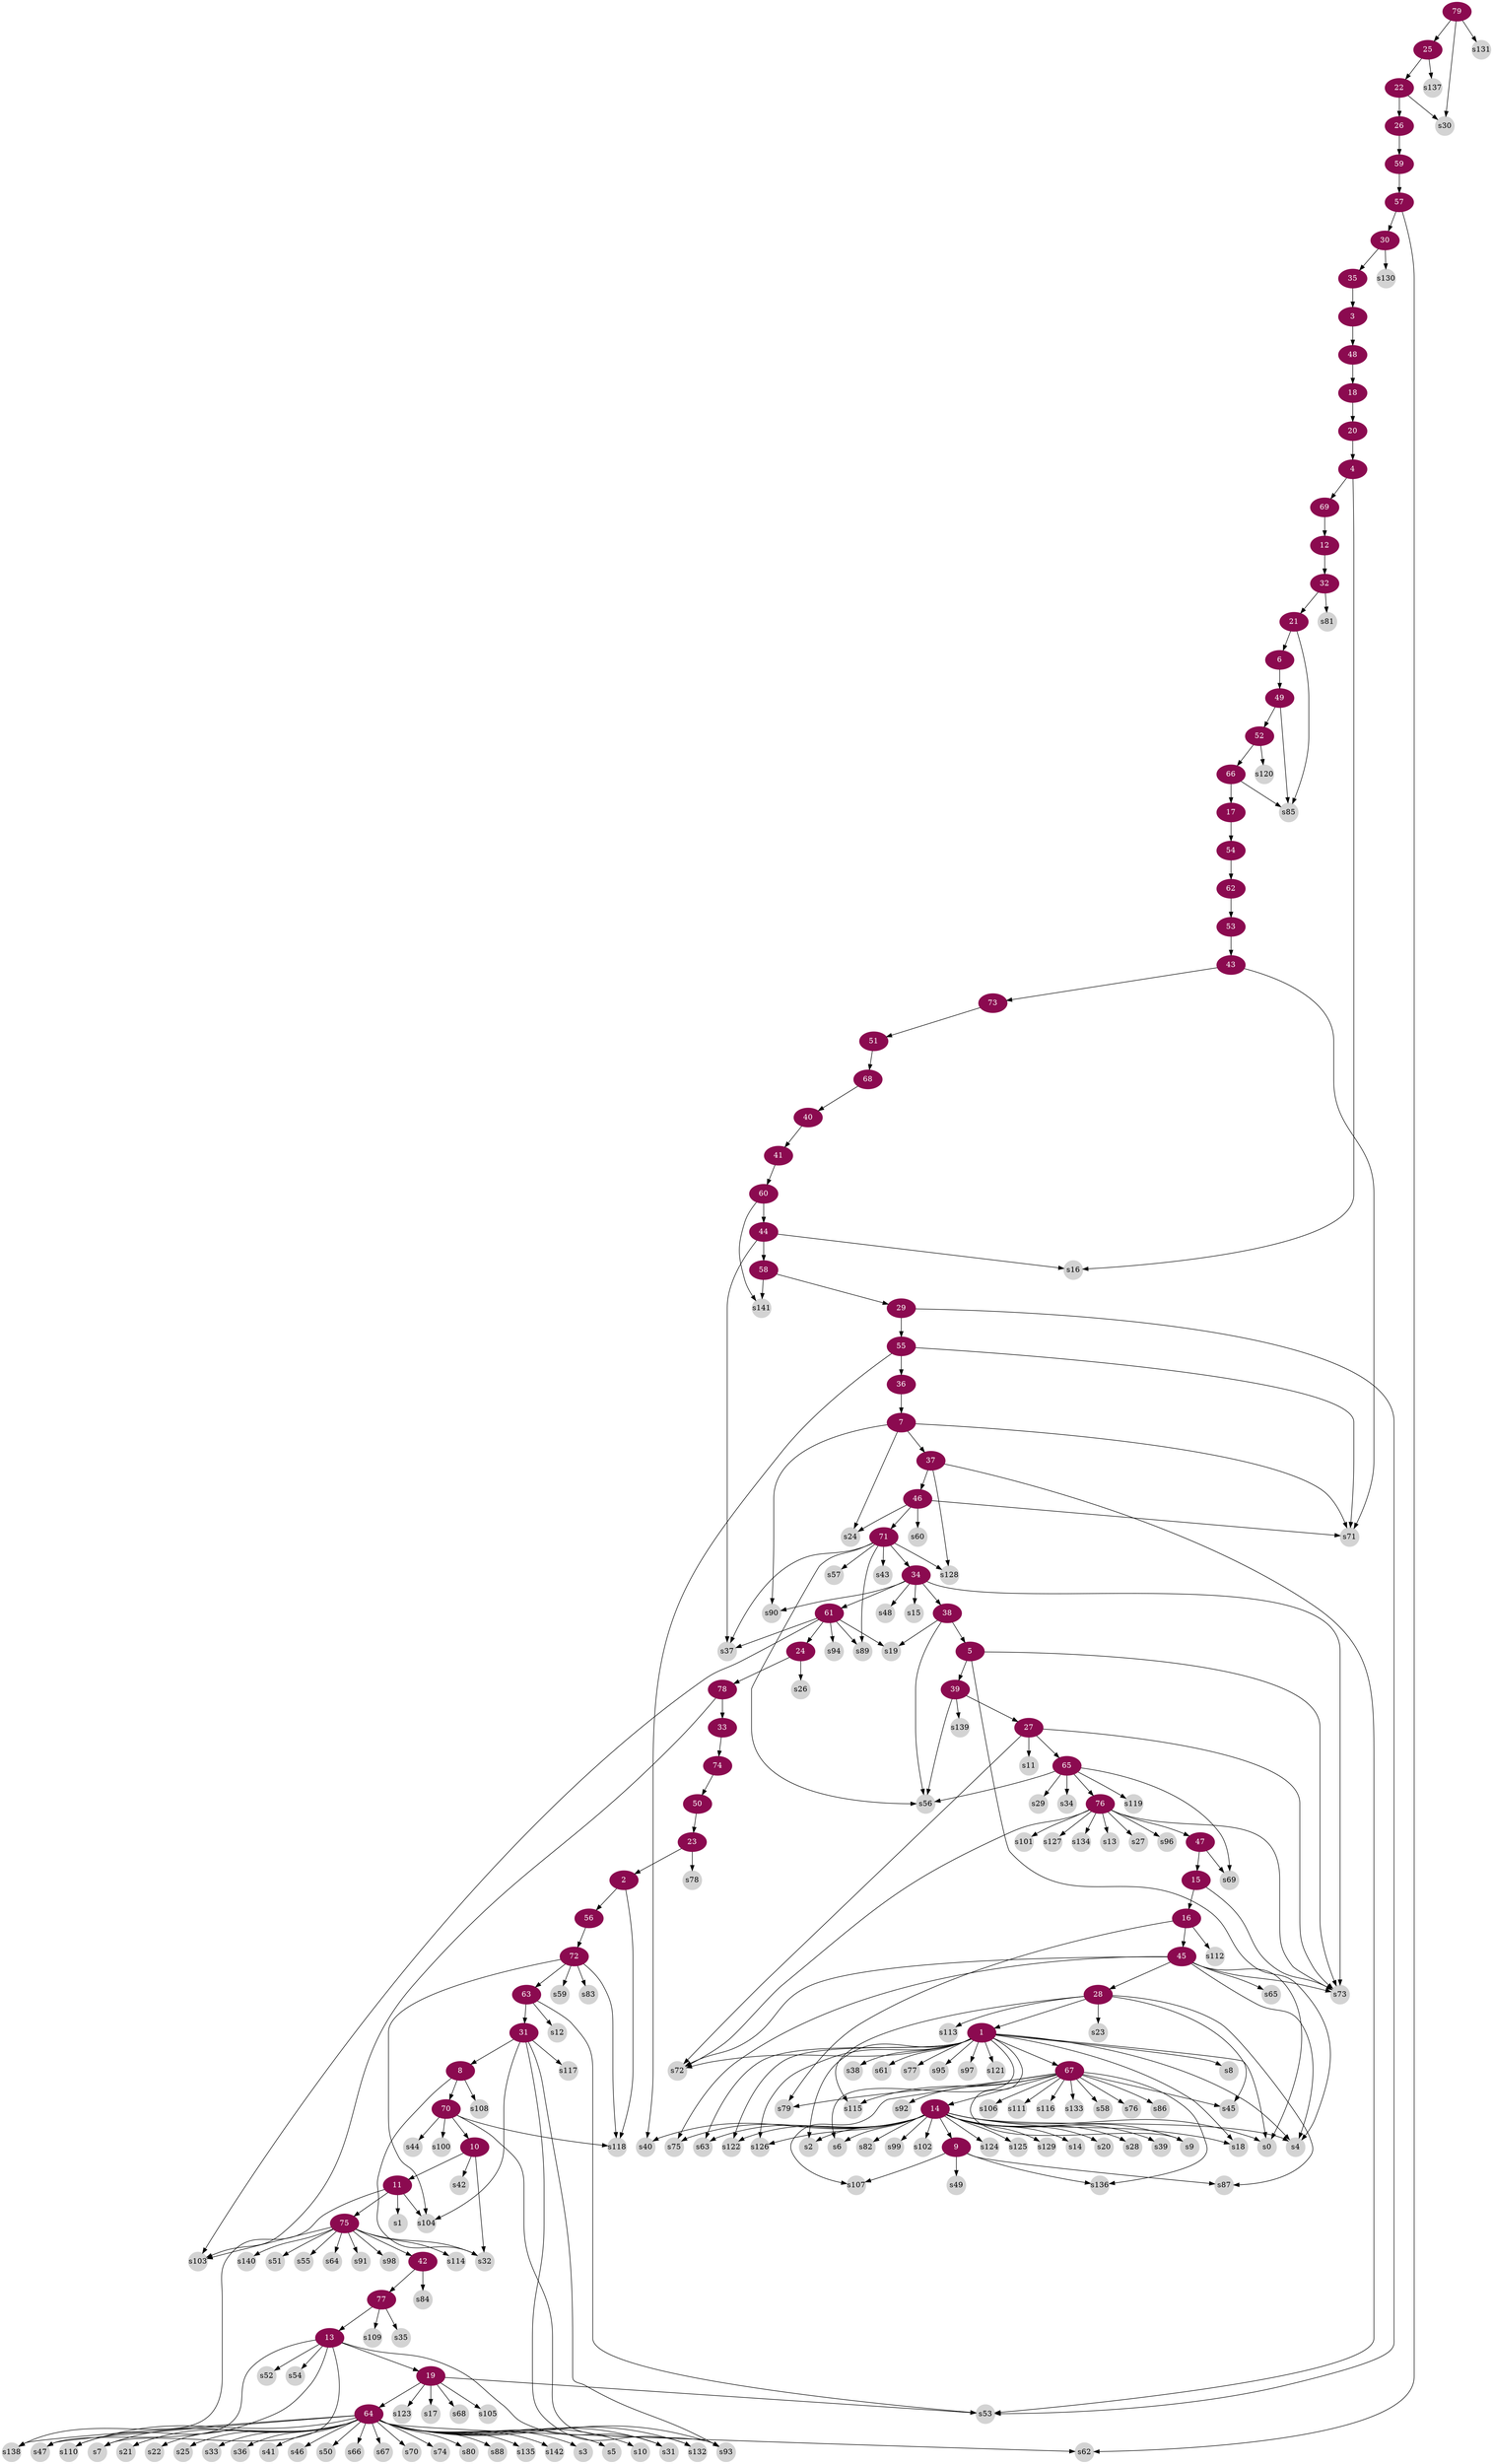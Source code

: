 digraph g{
node [color=deeppink4, style=filled, fontcolor=white];	
28 -> 1;
23 -> 2;
35 -> 3;
20 -> 4;
38 -> 5;
21 -> 6;
36 -> 7;
31 -> 8;
14 -> 9;
70 -> 10;
10 -> 11;
69 -> 12;
77 -> 13;
67 -> 14;
47 -> 15;
15 -> 16;
66 -> 17;
48 -> 18;
13 -> 19;
18 -> 20;
32 -> 21;
25 -> 22;
50 -> 23;
61 -> 24;
79 -> 25;
22 -> 26;
39 -> 27;
45 -> 28;
58 -> 29;
57 -> 30;
63 -> 31;
12 -> 32;
78 -> 33;
71 -> 34;
30 -> 35;
55 -> 36;
7 -> 37;
34 -> 38;
5 -> 39;
68 -> 40;
40 -> 41;
75 -> 42;
53 -> 43;
60 -> 44;
16 -> 45;
37 -> 46;
76 -> 47;
3 -> 48;
6 -> 49;
74 -> 50;
73 -> 51;
49 -> 52;
62 -> 53;
17 -> 54;
29 -> 55;
2 -> 56;
59 -> 57;
44 -> 58;
26 -> 59;
41 -> 60;
34 -> 61;
54 -> 62;
72 -> 63;
19 -> 64;
27 -> 65;
52 -> 66;
1 -> 67;
51 -> 68;
4 -> 69;
8 -> 70;
46 -> 71;
56 -> 72;
43 -> 73;
33 -> 74;
11 -> 75;
65 -> 76;
42 -> 77;
24 -> 78;
node [color=lightgrey, style=filled, fontcolor=black, shape=circle, fixedsize=true];  
1 -> s0;
1 -> s2;
1 -> s4;
1 -> s6;
1 -> s8;
1 -> s9;
1 -> s18;
1 -> s38;
1 -> s61;
1 -> s63;
1 -> s72;
1 -> s77;
1 -> s95;
1 -> s97;
1 -> s121;
1 -> s122;
1 -> s126;
2 -> s118;
4 -> s16;
5 -> s4;
5 -> s73;
7 -> s24;
7 -> s71;
7 -> s90;
8 -> s32;
8 -> s108;
9 -> s49;
9 -> s87;
9 -> s107;
9 -> s136;
10 -> s32;
10 -> s42;
11 -> s1;
11 -> s104;
11 -> s138;
13 -> s7;
13 -> s31;
13 -> s47;
13 -> s52;
13 -> s54;
13 -> s110;
14 -> s0;
14 -> s2;
14 -> s4;
14 -> s6;
14 -> s9;
14 -> s14;
14 -> s18;
14 -> s20;
14 -> s28;
14 -> s39;
14 -> s40;
14 -> s63;
14 -> s75;
14 -> s82;
14 -> s99;
14 -> s102;
14 -> s122;
14 -> s124;
14 -> s125;
14 -> s126;
14 -> s129;
15 -> s73;
16 -> s79;
16 -> s112;
19 -> s17;
19 -> s53;
19 -> s68;
19 -> s105;
19 -> s123;
21 -> s85;
22 -> s30;
23 -> s78;
24 -> s26;
25 -> s137;
27 -> s11;
27 -> s72;
27 -> s73;
28 -> s23;
28 -> s45;
28 -> s87;
28 -> s113;
28 -> s115;
29 -> s53;
30 -> s130;
31 -> s93;
31 -> s104;
31 -> s117;
31 -> s132;
32 -> s81;
34 -> s15;
34 -> s48;
34 -> s73;
34 -> s90;
37 -> s53;
37 -> s128;
38 -> s19;
38 -> s56;
39 -> s56;
39 -> s139;
42 -> s84;
43 -> s71;
44 -> s16;
44 -> s37;
45 -> s0;
45 -> s4;
45 -> s65;
45 -> s72;
45 -> s73;
45 -> s75;
46 -> s24;
46 -> s60;
46 -> s71;
47 -> s69;
49 -> s85;
52 -> s120;
55 -> s40;
55 -> s71;
57 -> s62;
58 -> s141;
60 -> s141;
61 -> s19;
61 -> s37;
61 -> s89;
61 -> s94;
61 -> s103;
63 -> s12;
63 -> s53;
64 -> s3;
64 -> s5;
64 -> s7;
64 -> s10;
64 -> s21;
64 -> s22;
64 -> s25;
64 -> s31;
64 -> s33;
64 -> s36;
64 -> s41;
64 -> s46;
64 -> s47;
64 -> s50;
64 -> s62;
64 -> s66;
64 -> s67;
64 -> s70;
64 -> s74;
64 -> s80;
64 -> s88;
64 -> s93;
64 -> s110;
64 -> s132;
64 -> s135;
64 -> s138;
64 -> s142;
65 -> s29;
65 -> s34;
65 -> s56;
65 -> s69;
65 -> s119;
66 -> s85;
67 -> s45;
67 -> s58;
67 -> s76;
67 -> s79;
67 -> s86;
67 -> s92;
67 -> s106;
67 -> s107;
67 -> s111;
67 -> s115;
67 -> s116;
67 -> s133;
67 -> s136;
70 -> s44;
70 -> s93;
70 -> s100;
70 -> s118;
71 -> s37;
71 -> s43;
71 -> s56;
71 -> s57;
71 -> s89;
71 -> s128;
72 -> s59;
72 -> s83;
72 -> s104;
72 -> s118;
75 -> s32;
75 -> s51;
75 -> s55;
75 -> s64;
75 -> s91;
75 -> s98;
75 -> s103;
75 -> s114;
75 -> s140;
76 -> s13;
76 -> s27;
76 -> s72;
76 -> s73;
76 -> s96;
76 -> s101;
76 -> s127;
76 -> s134;
77 -> s35;
77 -> s109;
78 -> s103;
79 -> s30;
79 -> s131;
}
